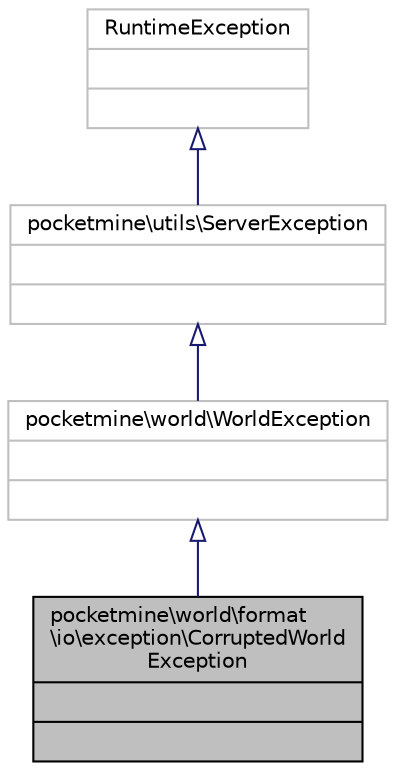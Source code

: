 digraph "pocketmine\world\format\io\exception\CorruptedWorldException"
{
 // INTERACTIVE_SVG=YES
 // LATEX_PDF_SIZE
  edge [fontname="Helvetica",fontsize="10",labelfontname="Helvetica",labelfontsize="10"];
  node [fontname="Helvetica",fontsize="10",shape=record];
  Node1 [label="{pocketmine\\world\\format\l\\io\\exception\\CorruptedWorld\lException\n||}",height=0.2,width=0.4,color="black", fillcolor="grey75", style="filled", fontcolor="black",tooltip=" "];
  Node2 -> Node1 [dir="back",color="midnightblue",fontsize="10",style="solid",arrowtail="onormal",fontname="Helvetica"];
  Node2 [label="{pocketmine\\world\\WorldException\n||}",height=0.2,width=0.4,color="grey75", fillcolor="white", style="filled",URL="$d1/d24/classpocketmine_1_1world_1_1_world_exception.html",tooltip=" "];
  Node3 -> Node2 [dir="back",color="midnightblue",fontsize="10",style="solid",arrowtail="onormal",fontname="Helvetica"];
  Node3 [label="{pocketmine\\utils\\ServerException\n||}",height=0.2,width=0.4,color="grey75", fillcolor="white", style="filled",URL="$d8/d65/classpocketmine_1_1utils_1_1_server_exception.html",tooltip=" "];
  Node4 -> Node3 [dir="back",color="midnightblue",fontsize="10",style="solid",arrowtail="onormal",fontname="Helvetica"];
  Node4 [label="{RuntimeException\n||}",height=0.2,width=0.4,color="grey75", fillcolor="white", style="filled",tooltip=" "];
}
